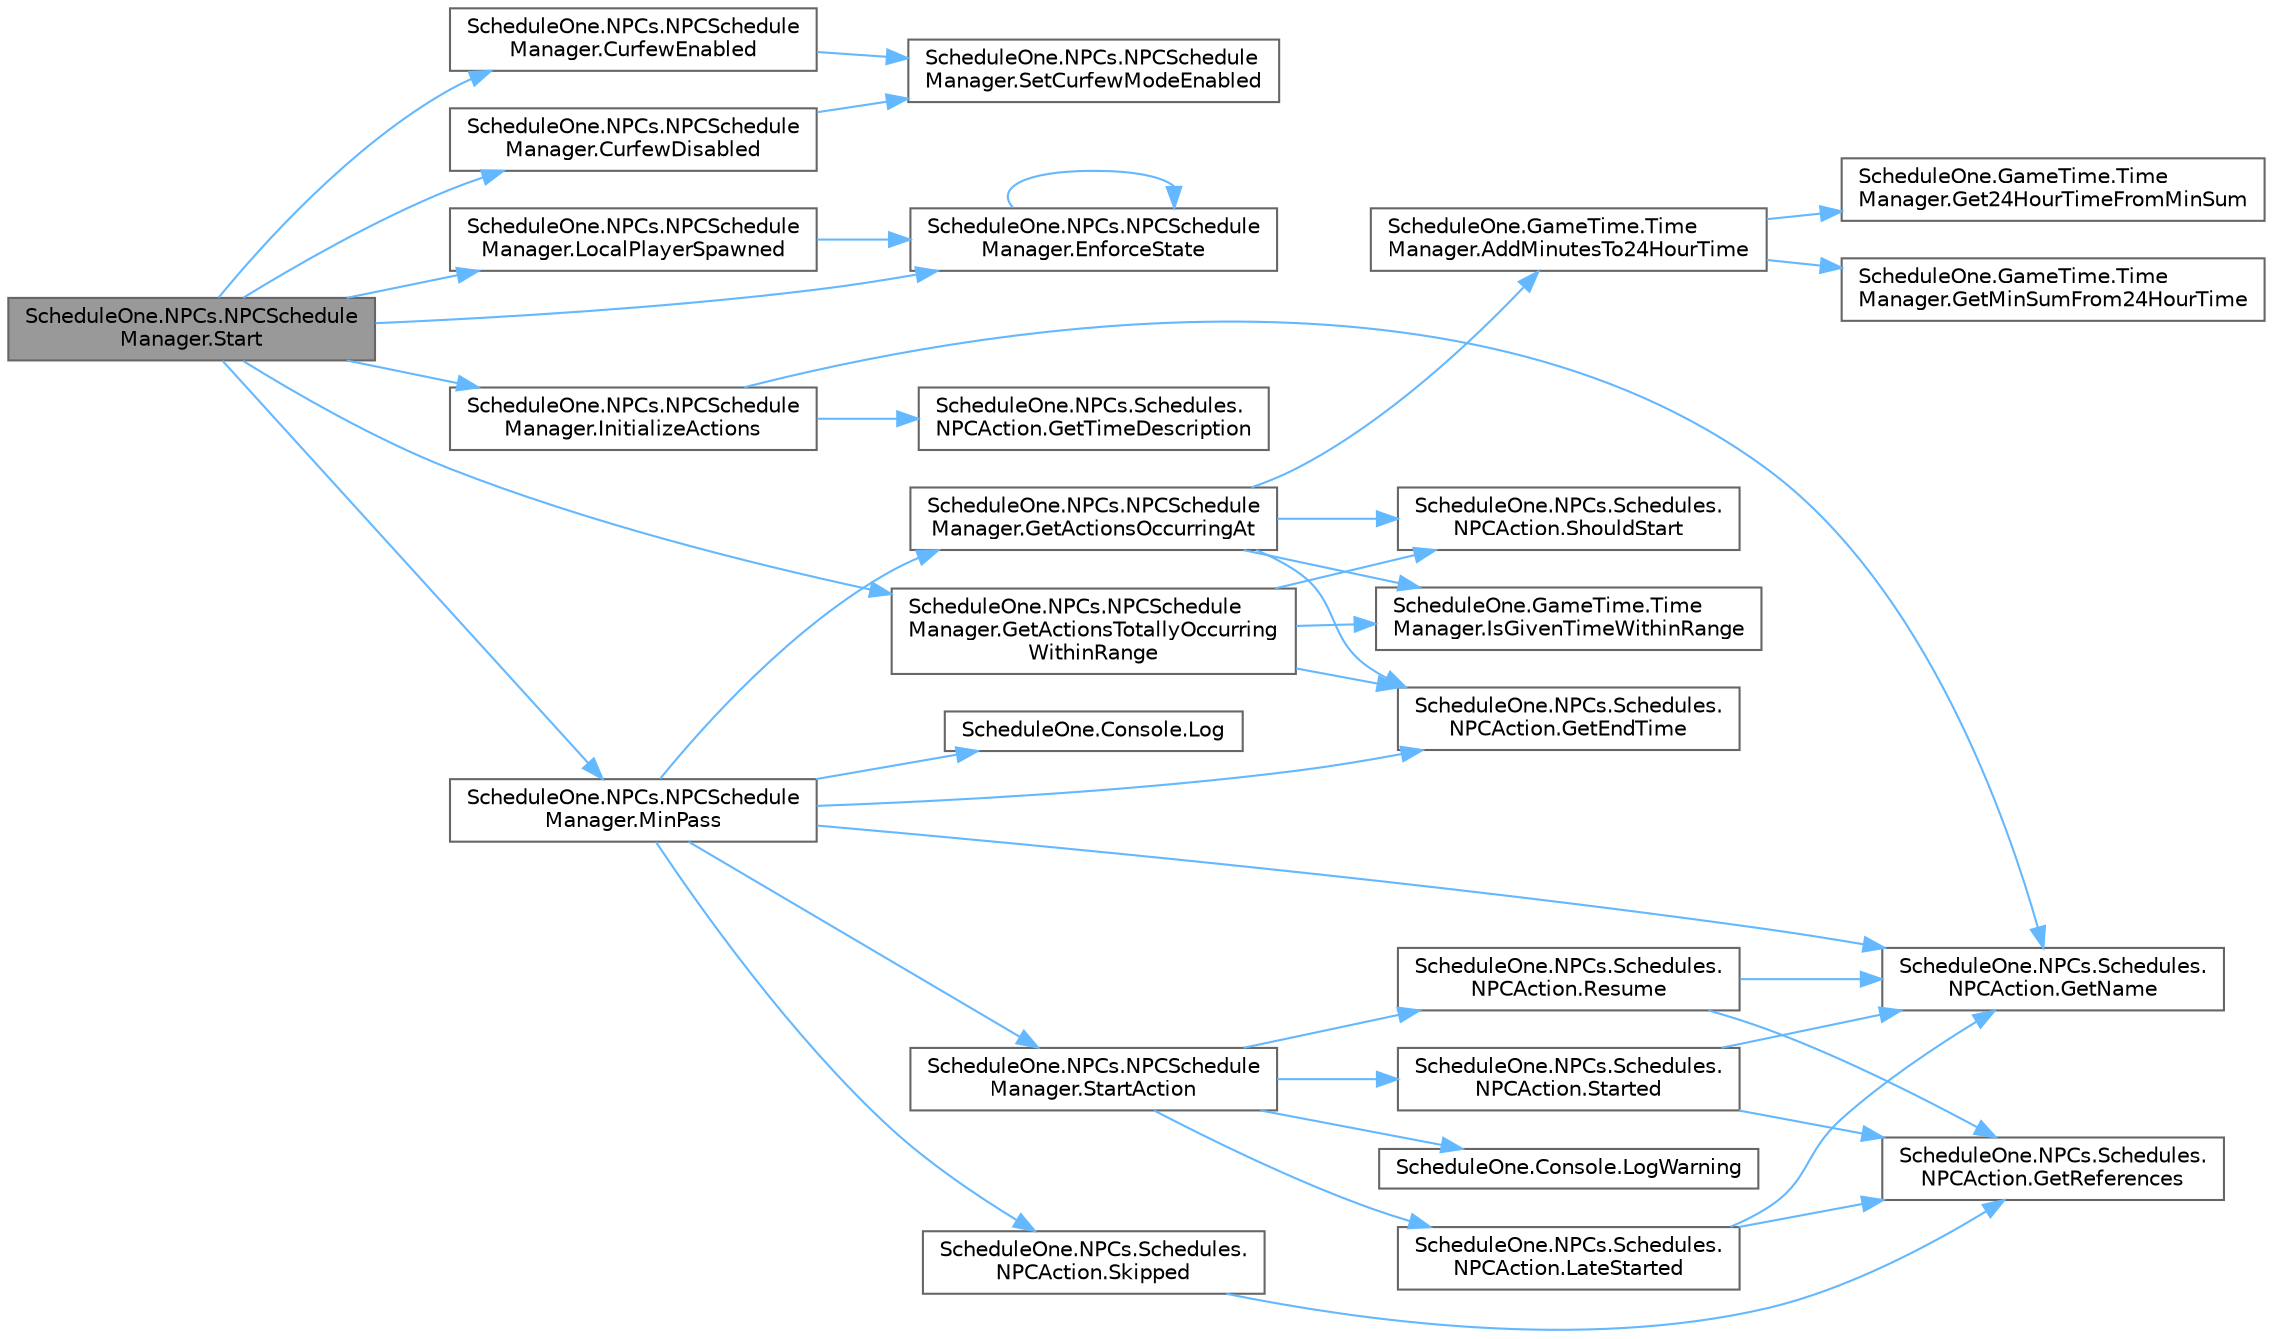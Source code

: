 digraph "ScheduleOne.NPCs.NPCScheduleManager.Start"
{
 // LATEX_PDF_SIZE
  bgcolor="transparent";
  edge [fontname=Helvetica,fontsize=10,labelfontname=Helvetica,labelfontsize=10];
  node [fontname=Helvetica,fontsize=10,shape=box,height=0.2,width=0.4];
  rankdir="LR";
  Node1 [id="Node000001",label="ScheduleOne.NPCs.NPCSchedule\lManager.Start",height=0.2,width=0.4,color="gray40", fillcolor="grey60", style="filled", fontcolor="black",tooltip=" "];
  Node1 -> Node2 [id="edge1_Node000001_Node000002",color="steelblue1",style="solid",tooltip=" "];
  Node2 [id="Node000002",label="ScheduleOne.NPCs.NPCSchedule\lManager.CurfewDisabled",height=0.2,width=0.4,color="grey40", fillcolor="white", style="filled",URL="$class_schedule_one_1_1_n_p_cs_1_1_n_p_c_schedule_manager.html#aa456eb36392cc8e09926344caeaa9b82",tooltip=" "];
  Node2 -> Node3 [id="edge2_Node000002_Node000003",color="steelblue1",style="solid",tooltip=" "];
  Node3 [id="Node000003",label="ScheduleOne.NPCs.NPCSchedule\lManager.SetCurfewModeEnabled",height=0.2,width=0.4,color="grey40", fillcolor="white", style="filled",URL="$class_schedule_one_1_1_n_p_cs_1_1_n_p_c_schedule_manager.html#a281b4bd5987af3c7389b8f9adfa3e94f",tooltip=" "];
  Node1 -> Node4 [id="edge3_Node000001_Node000004",color="steelblue1",style="solid",tooltip=" "];
  Node4 [id="Node000004",label="ScheduleOne.NPCs.NPCSchedule\lManager.CurfewEnabled",height=0.2,width=0.4,color="grey40", fillcolor="white", style="filled",URL="$class_schedule_one_1_1_n_p_cs_1_1_n_p_c_schedule_manager.html#ae37b549dda4b1928b049142cc8b7cf5a",tooltip=" "];
  Node4 -> Node3 [id="edge4_Node000004_Node000003",color="steelblue1",style="solid",tooltip=" "];
  Node1 -> Node5 [id="edge5_Node000001_Node000005",color="steelblue1",style="solid",tooltip=" "];
  Node5 [id="Node000005",label="ScheduleOne.NPCs.NPCSchedule\lManager.EnforceState",height=0.2,width=0.4,color="grey40", fillcolor="white", style="filled",URL="$class_schedule_one_1_1_n_p_cs_1_1_n_p_c_schedule_manager.html#a54202bf074fdcce6a5b3c4fc9ef0c277",tooltip=" "];
  Node5 -> Node5 [id="edge6_Node000005_Node000005",color="steelblue1",style="solid",tooltip=" "];
  Node1 -> Node6 [id="edge7_Node000001_Node000006",color="steelblue1",style="solid",tooltip=" "];
  Node6 [id="Node000006",label="ScheduleOne.NPCs.NPCSchedule\lManager.GetActionsTotallyOccurring\lWithinRange",height=0.2,width=0.4,color="grey40", fillcolor="white", style="filled",URL="$class_schedule_one_1_1_n_p_cs_1_1_n_p_c_schedule_manager.html#adeb369bee6c38cd111d65e2c3db134a9",tooltip=" "];
  Node6 -> Node7 [id="edge8_Node000006_Node000007",color="steelblue1",style="solid",tooltip=" "];
  Node7 [id="Node000007",label="ScheduleOne.NPCs.Schedules.\lNPCAction.GetEndTime",height=0.2,width=0.4,color="grey40", fillcolor="white", style="filled",URL="$class_schedule_one_1_1_n_p_cs_1_1_schedules_1_1_n_p_c_action.html#a5ad944ad6f7bd257d74106ce575a561d",tooltip=" "];
  Node6 -> Node8 [id="edge9_Node000006_Node000008",color="steelblue1",style="solid",tooltip=" "];
  Node8 [id="Node000008",label="ScheduleOne.GameTime.Time\lManager.IsGivenTimeWithinRange",height=0.2,width=0.4,color="grey40", fillcolor="white", style="filled",URL="$class_schedule_one_1_1_game_time_1_1_time_manager.html#a4d347f40286954d54e7f27872275fce2",tooltip=" "];
  Node6 -> Node9 [id="edge10_Node000006_Node000009",color="steelblue1",style="solid",tooltip=" "];
  Node9 [id="Node000009",label="ScheduleOne.NPCs.Schedules.\lNPCAction.ShouldStart",height=0.2,width=0.4,color="grey40", fillcolor="white", style="filled",URL="$class_schedule_one_1_1_n_p_cs_1_1_schedules_1_1_n_p_c_action.html#a257d0d4442763bb445146aa8adecf132",tooltip=" "];
  Node1 -> Node10 [id="edge11_Node000001_Node000010",color="steelblue1",style="solid",tooltip=" "];
  Node10 [id="Node000010",label="ScheduleOne.NPCs.NPCSchedule\lManager.InitializeActions",height=0.2,width=0.4,color="grey40", fillcolor="white", style="filled",URL="$class_schedule_one_1_1_n_p_cs_1_1_n_p_c_schedule_manager.html#a750d70c72c1957824d07a5bafd24b8ed",tooltip=" "];
  Node10 -> Node11 [id="edge12_Node000010_Node000011",color="steelblue1",style="solid",tooltip=" "];
  Node11 [id="Node000011",label="ScheduleOne.NPCs.Schedules.\lNPCAction.GetName",height=0.2,width=0.4,color="grey40", fillcolor="white", style="filled",URL="$class_schedule_one_1_1_n_p_cs_1_1_schedules_1_1_n_p_c_action.html#aa09ebae934628b99d88497404bf91d20",tooltip=" "];
  Node10 -> Node12 [id="edge13_Node000010_Node000012",color="steelblue1",style="solid",tooltip=" "];
  Node12 [id="Node000012",label="ScheduleOne.NPCs.Schedules.\lNPCAction.GetTimeDescription",height=0.2,width=0.4,color="grey40", fillcolor="white", style="filled",URL="$class_schedule_one_1_1_n_p_cs_1_1_schedules_1_1_n_p_c_action.html#a61c2b81628c5cc4c440e6897818ad810",tooltip=" "];
  Node1 -> Node13 [id="edge14_Node000001_Node000013",color="steelblue1",style="solid",tooltip=" "];
  Node13 [id="Node000013",label="ScheduleOne.NPCs.NPCSchedule\lManager.LocalPlayerSpawned",height=0.2,width=0.4,color="grey40", fillcolor="white", style="filled",URL="$class_schedule_one_1_1_n_p_cs_1_1_n_p_c_schedule_manager.html#a84b82660d4e96ef7d30bd0effad395a3",tooltip=" "];
  Node13 -> Node5 [id="edge15_Node000013_Node000005",color="steelblue1",style="solid",tooltip=" "];
  Node1 -> Node14 [id="edge16_Node000001_Node000014",color="steelblue1",style="solid",tooltip=" "];
  Node14 [id="Node000014",label="ScheduleOne.NPCs.NPCSchedule\lManager.MinPass",height=0.2,width=0.4,color="grey40", fillcolor="white", style="filled",URL="$class_schedule_one_1_1_n_p_cs_1_1_n_p_c_schedule_manager.html#a030fd5ffc54b743d16321f0f047adcc0",tooltip=" "];
  Node14 -> Node15 [id="edge17_Node000014_Node000015",color="steelblue1",style="solid",tooltip=" "];
  Node15 [id="Node000015",label="ScheduleOne.NPCs.NPCSchedule\lManager.GetActionsOccurringAt",height=0.2,width=0.4,color="grey40", fillcolor="white", style="filled",URL="$class_schedule_one_1_1_n_p_cs_1_1_n_p_c_schedule_manager.html#a4d94b00fce7d3b19aa060ed701dbfda3",tooltip=" "];
  Node15 -> Node16 [id="edge18_Node000015_Node000016",color="steelblue1",style="solid",tooltip=" "];
  Node16 [id="Node000016",label="ScheduleOne.GameTime.Time\lManager.AddMinutesTo24HourTime",height=0.2,width=0.4,color="grey40", fillcolor="white", style="filled",URL="$class_schedule_one_1_1_game_time_1_1_time_manager.html#adde91e40d9db73f6d0f28273bbdc8da3",tooltip=" "];
  Node16 -> Node17 [id="edge19_Node000016_Node000017",color="steelblue1",style="solid",tooltip=" "];
  Node17 [id="Node000017",label="ScheduleOne.GameTime.Time\lManager.Get24HourTimeFromMinSum",height=0.2,width=0.4,color="grey40", fillcolor="white", style="filled",URL="$class_schedule_one_1_1_game_time_1_1_time_manager.html#a9ee5cbd3ac8e4876d62fea5403aac2db",tooltip=" "];
  Node16 -> Node18 [id="edge20_Node000016_Node000018",color="steelblue1",style="solid",tooltip=" "];
  Node18 [id="Node000018",label="ScheduleOne.GameTime.Time\lManager.GetMinSumFrom24HourTime",height=0.2,width=0.4,color="grey40", fillcolor="white", style="filled",URL="$class_schedule_one_1_1_game_time_1_1_time_manager.html#a49fb641341146bbc007d356add9645b5",tooltip=" "];
  Node15 -> Node7 [id="edge21_Node000015_Node000007",color="steelblue1",style="solid",tooltip=" "];
  Node15 -> Node8 [id="edge22_Node000015_Node000008",color="steelblue1",style="solid",tooltip=" "];
  Node15 -> Node9 [id="edge23_Node000015_Node000009",color="steelblue1",style="solid",tooltip=" "];
  Node14 -> Node7 [id="edge24_Node000014_Node000007",color="steelblue1",style="solid",tooltip=" "];
  Node14 -> Node11 [id="edge25_Node000014_Node000011",color="steelblue1",style="solid",tooltip=" "];
  Node14 -> Node19 [id="edge26_Node000014_Node000019",color="steelblue1",style="solid",tooltip=" "];
  Node19 [id="Node000019",label="ScheduleOne.Console.Log",height=0.2,width=0.4,color="grey40", fillcolor="white", style="filled",URL="$class_schedule_one_1_1_console.html#afb218907244d12f7d08b1c1831fa1f8c",tooltip=" "];
  Node14 -> Node20 [id="edge27_Node000014_Node000020",color="steelblue1",style="solid",tooltip=" "];
  Node20 [id="Node000020",label="ScheduleOne.NPCs.Schedules.\lNPCAction.Skipped",height=0.2,width=0.4,color="grey40", fillcolor="white", style="filled",URL="$class_schedule_one_1_1_n_p_cs_1_1_schedules_1_1_n_p_c_action.html#a57ab3da94db7391e01151a106ef09ee9",tooltip=" "];
  Node20 -> Node21 [id="edge28_Node000020_Node000021",color="steelblue1",style="solid",tooltip=" "];
  Node21 [id="Node000021",label="ScheduleOne.NPCs.Schedules.\lNPCAction.GetReferences",height=0.2,width=0.4,color="grey40", fillcolor="white", style="filled",URL="$class_schedule_one_1_1_n_p_cs_1_1_schedules_1_1_n_p_c_action.html#a7f7140d8bb9f455802a920d84f994b93",tooltip=" "];
  Node14 -> Node22 [id="edge29_Node000014_Node000022",color="steelblue1",style="solid",tooltip=" "];
  Node22 [id="Node000022",label="ScheduleOne.NPCs.NPCSchedule\lManager.StartAction",height=0.2,width=0.4,color="grey40", fillcolor="white", style="filled",URL="$class_schedule_one_1_1_n_p_cs_1_1_n_p_c_schedule_manager.html#a32146d761cd2bd0980c7b4bcf19aaa1a",tooltip=" "];
  Node22 -> Node23 [id="edge30_Node000022_Node000023",color="steelblue1",style="solid",tooltip=" "];
  Node23 [id="Node000023",label="ScheduleOne.NPCs.Schedules.\lNPCAction.LateStarted",height=0.2,width=0.4,color="grey40", fillcolor="white", style="filled",URL="$class_schedule_one_1_1_n_p_cs_1_1_schedules_1_1_n_p_c_action.html#a4fa7dcf78d3d4e226cd0116cd6a6a3d6",tooltip=" "];
  Node23 -> Node11 [id="edge31_Node000023_Node000011",color="steelblue1",style="solid",tooltip=" "];
  Node23 -> Node21 [id="edge32_Node000023_Node000021",color="steelblue1",style="solid",tooltip=" "];
  Node22 -> Node24 [id="edge33_Node000022_Node000024",color="steelblue1",style="solid",tooltip=" "];
  Node24 [id="Node000024",label="ScheduleOne.Console.LogWarning",height=0.2,width=0.4,color="grey40", fillcolor="white", style="filled",URL="$class_schedule_one_1_1_console.html#a4af4a471d16b1029b44a8121bf41d45c",tooltip=" "];
  Node22 -> Node25 [id="edge34_Node000022_Node000025",color="steelblue1",style="solid",tooltip=" "];
  Node25 [id="Node000025",label="ScheduleOne.NPCs.Schedules.\lNPCAction.Resume",height=0.2,width=0.4,color="grey40", fillcolor="white", style="filled",URL="$class_schedule_one_1_1_n_p_cs_1_1_schedules_1_1_n_p_c_action.html#a41e50194414ac4da754d919f5b538e44",tooltip=" "];
  Node25 -> Node11 [id="edge35_Node000025_Node000011",color="steelblue1",style="solid",tooltip=" "];
  Node25 -> Node21 [id="edge36_Node000025_Node000021",color="steelblue1",style="solid",tooltip=" "];
  Node22 -> Node26 [id="edge37_Node000022_Node000026",color="steelblue1",style="solid",tooltip=" "];
  Node26 [id="Node000026",label="ScheduleOne.NPCs.Schedules.\lNPCAction.Started",height=0.2,width=0.4,color="grey40", fillcolor="white", style="filled",URL="$class_schedule_one_1_1_n_p_cs_1_1_schedules_1_1_n_p_c_action.html#af67491c90f7251efd646adb4a5c21f41",tooltip=" "];
  Node26 -> Node11 [id="edge38_Node000026_Node000011",color="steelblue1",style="solid",tooltip=" "];
  Node26 -> Node21 [id="edge39_Node000026_Node000021",color="steelblue1",style="solid",tooltip=" "];
}
